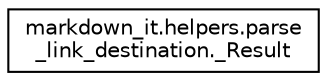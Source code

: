 digraph "Graphical Class Hierarchy"
{
 // LATEX_PDF_SIZE
  edge [fontname="Helvetica",fontsize="10",labelfontname="Helvetica",labelfontsize="10"];
  node [fontname="Helvetica",fontsize="10",shape=record];
  rankdir="LR";
  Node0 [label="markdown_it.helpers.parse\l_link_destination._Result",height=0.2,width=0.4,color="black", fillcolor="white", style="filled",URL="$classmarkdown__it_1_1helpers_1_1parse__link__destination_1_1__Result.html",tooltip=" "];
}
